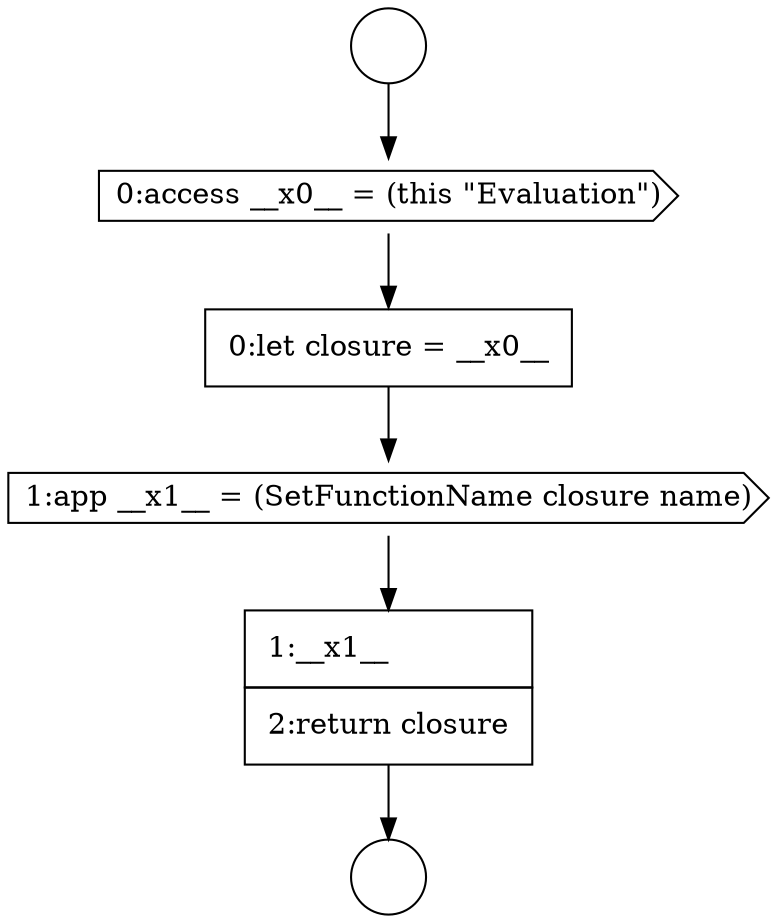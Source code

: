 digraph {
  node8398 [shape=cds, label=<<font color="black">0:access __x0__ = (this &quot;Evaluation&quot;)</font>> color="black" fillcolor="white" style=filled]
  node8397 [shape=circle label=" " color="black" fillcolor="white" style=filled]
  node8396 [shape=circle label=" " color="black" fillcolor="white" style=filled]
  node8401 [shape=none, margin=0, label=<<font color="black">
    <table border="0" cellborder="1" cellspacing="0" cellpadding="10">
      <tr><td align="left">1:__x1__</td></tr>
      <tr><td align="left">2:return closure</td></tr>
    </table>
  </font>> color="black" fillcolor="white" style=filled]
  node8399 [shape=none, margin=0, label=<<font color="black">
    <table border="0" cellborder="1" cellspacing="0" cellpadding="10">
      <tr><td align="left">0:let closure = __x0__</td></tr>
    </table>
  </font>> color="black" fillcolor="white" style=filled]
  node8400 [shape=cds, label=<<font color="black">1:app __x1__ = (SetFunctionName closure name)</font>> color="black" fillcolor="white" style=filled]
  node8398 -> node8399 [ color="black"]
  node8399 -> node8400 [ color="black"]
  node8400 -> node8401 [ color="black"]
  node8396 -> node8398 [ color="black"]
  node8401 -> node8397 [ color="black"]
}
